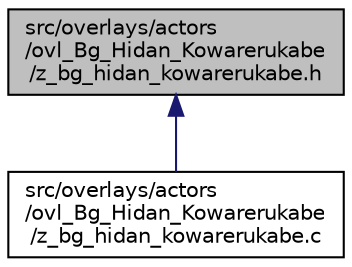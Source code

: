 digraph "src/overlays/actors/ovl_Bg_Hidan_Kowarerukabe/z_bg_hidan_kowarerukabe.h"
{
 // LATEX_PDF_SIZE
  edge [fontname="Helvetica",fontsize="10",labelfontname="Helvetica",labelfontsize="10"];
  node [fontname="Helvetica",fontsize="10",shape=record];
  Node1 [label="src/overlays/actors\l/ovl_Bg_Hidan_Kowarerukabe\l/z_bg_hidan_kowarerukabe.h",height=0.2,width=0.4,color="black", fillcolor="grey75", style="filled", fontcolor="black",tooltip=" "];
  Node1 -> Node2 [dir="back",color="midnightblue",fontsize="10",style="solid",fontname="Helvetica"];
  Node2 [label="src/overlays/actors\l/ovl_Bg_Hidan_Kowarerukabe\l/z_bg_hidan_kowarerukabe.c",height=0.2,width=0.4,color="black", fillcolor="white", style="filled",URL="$db/d23/z__bg__hidan__kowarerukabe_8c.html",tooltip=" "];
}
